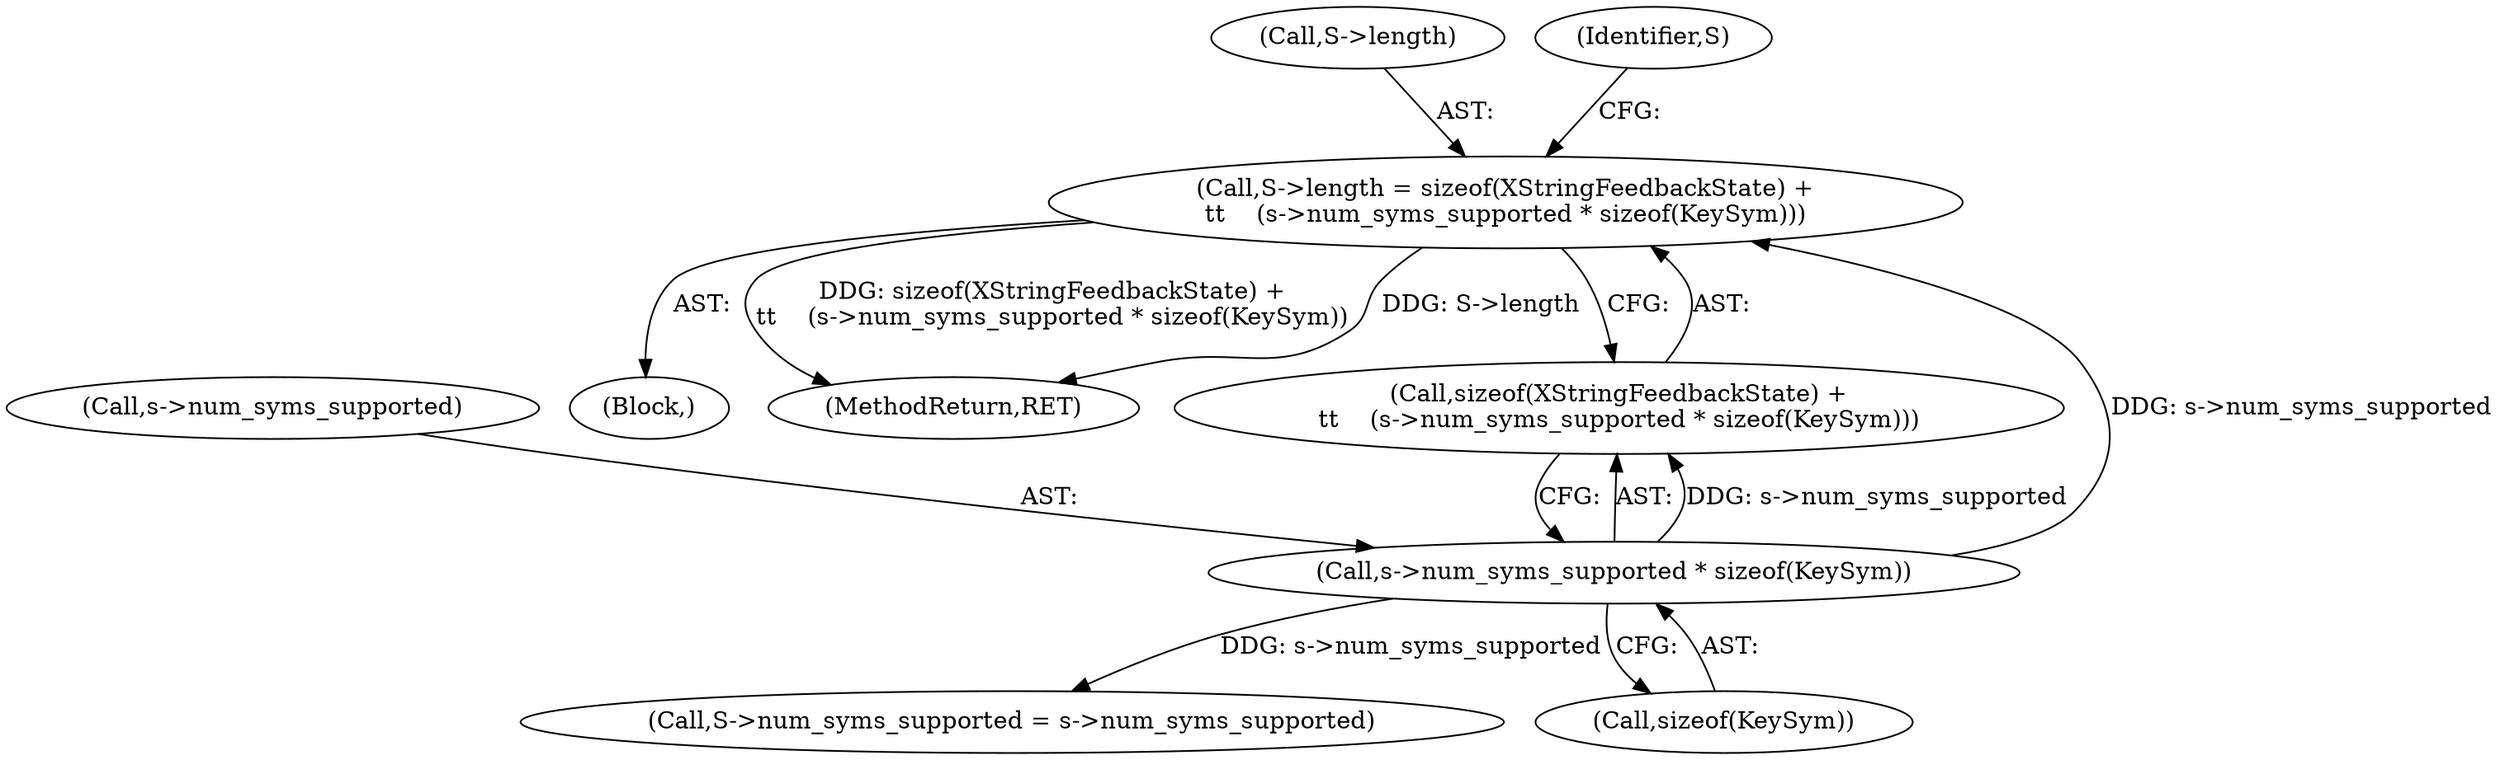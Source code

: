digraph "0_libXi_19a9cd607de73947fcfb104682f203ffe4e1f4e5_1@API" {
"1000551" [label="(Call,S->length = sizeof(XStringFeedbackState) +\n\t\t    (s->num_syms_supported * sizeof(KeySym)))"];
"1000558" [label="(Call,s->num_syms_supported * sizeof(KeySym))"];
"1000559" [label="(Call,s->num_syms_supported)"];
"1000538" [label="(Block,)"];
"1000552" [label="(Call,S->length)"];
"1000551" [label="(Call,S->length = sizeof(XStringFeedbackState) +\n\t\t    (s->num_syms_supported * sizeof(KeySym)))"];
"1000566" [label="(Identifier,S)"];
"1000578" [label="(Call,S->num_syms_supported = s->num_syms_supported)"];
"1000737" [label="(MethodReturn,RET)"];
"1000558" [label="(Call,s->num_syms_supported * sizeof(KeySym))"];
"1000562" [label="(Call,sizeof(KeySym))"];
"1000555" [label="(Call,sizeof(XStringFeedbackState) +\n\t\t    (s->num_syms_supported * sizeof(KeySym)))"];
"1000551" -> "1000538"  [label="AST: "];
"1000551" -> "1000555"  [label="CFG: "];
"1000552" -> "1000551"  [label="AST: "];
"1000555" -> "1000551"  [label="AST: "];
"1000566" -> "1000551"  [label="CFG: "];
"1000551" -> "1000737"  [label="DDG: sizeof(XStringFeedbackState) +\n\t\t    (s->num_syms_supported * sizeof(KeySym))"];
"1000551" -> "1000737"  [label="DDG: S->length"];
"1000558" -> "1000551"  [label="DDG: s->num_syms_supported"];
"1000558" -> "1000555"  [label="AST: "];
"1000558" -> "1000562"  [label="CFG: "];
"1000559" -> "1000558"  [label="AST: "];
"1000562" -> "1000558"  [label="AST: "];
"1000555" -> "1000558"  [label="CFG: "];
"1000558" -> "1000555"  [label="DDG: s->num_syms_supported"];
"1000558" -> "1000578"  [label="DDG: s->num_syms_supported"];
}
